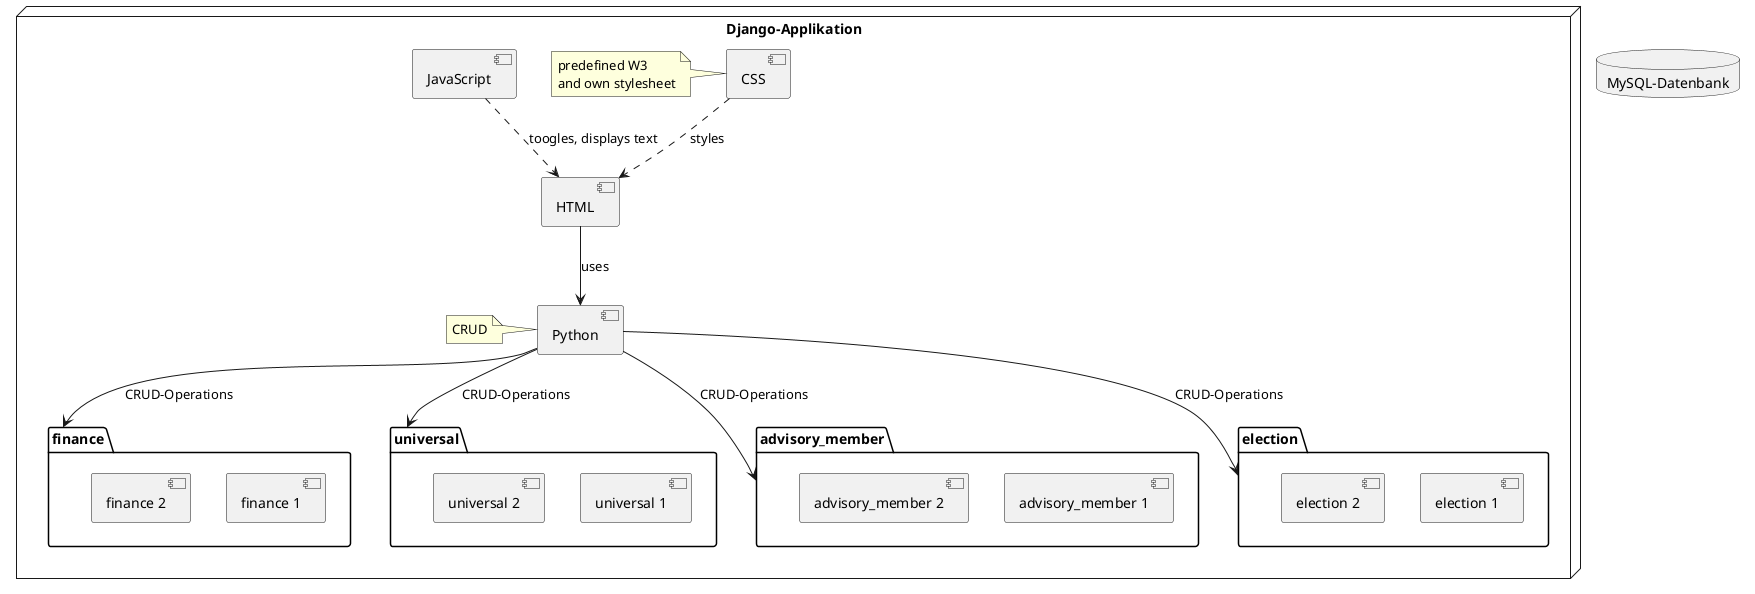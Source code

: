 @startuml "logische Sicht"

node "Django-Applikation" {
    [HTML]
    [Python]
        note left of [Python] : CRUD
    [CSS]
        note left of [CSS]
            predefined W3 
            and own stylesheet
        end note
    [JavaScript] ..> [HTML] : toogles, displays text
    [CSS] ..> [HTML] : styles
    [HTML] --> [Python] : uses
    
    [Python] --> finance : CRUD-Operations
    [Python] --> universal : CRUD-Operations
    [Python] --> advisory_member : CRUD-Operations
    [Python] --> election : CRUD-Operations
}

database "MySQL-Datenbank" {
    folder "finance" {
        [finance 1]
        [finance 2]
    }
    folder "universal" {
        [universal 1]
        [universal 2]
    }
    folder "advisory_member" {
        [advisory_member 1]
        [advisory_member 2]
    }
    folder "election" {
        [election 1]
        [election 2]
    }
}

@enduml